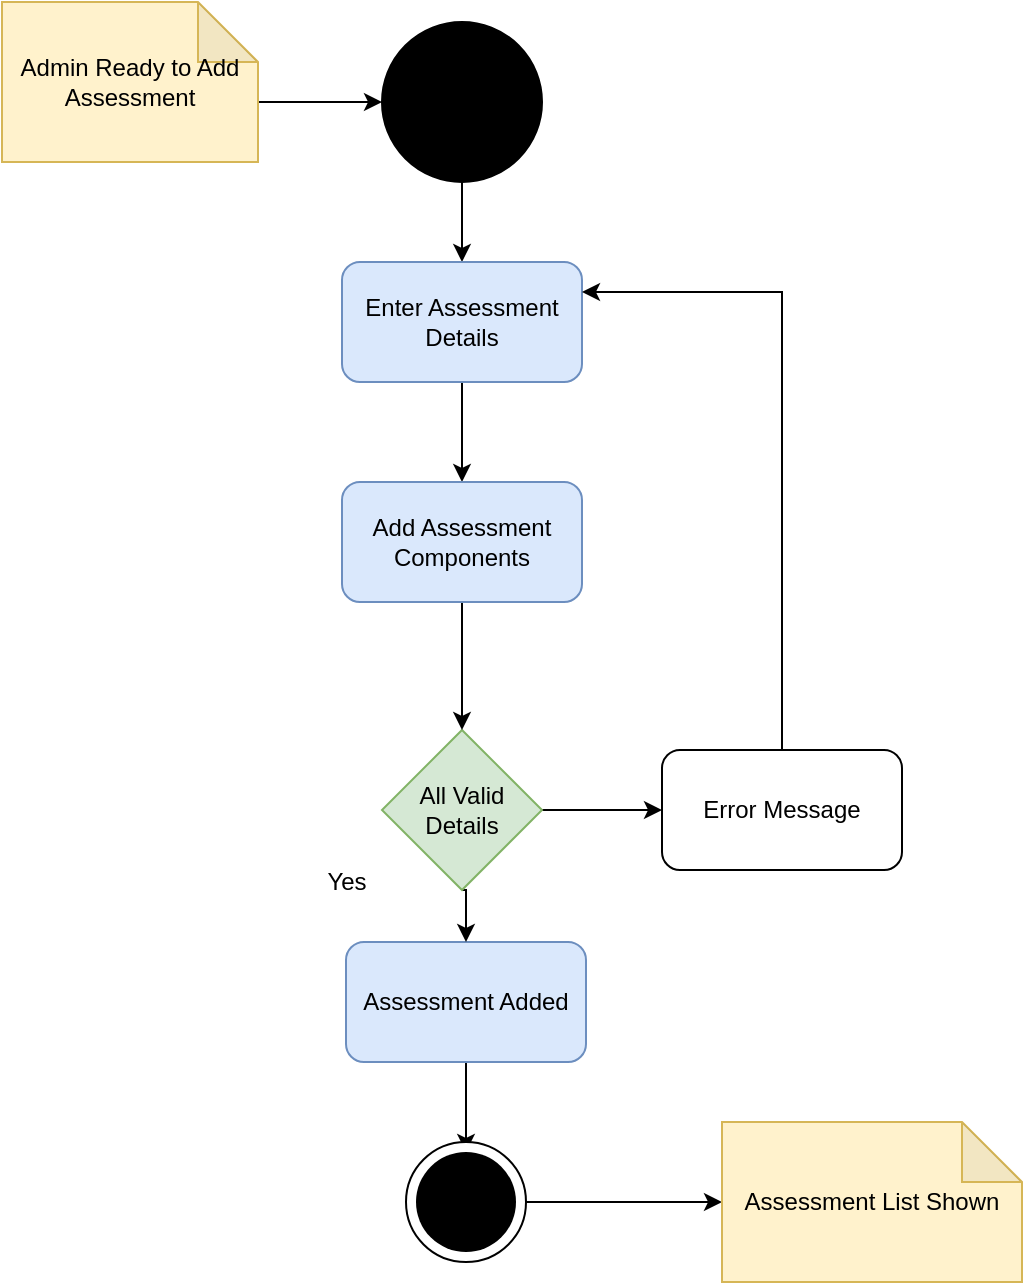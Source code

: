 <mxfile version="24.1.0" type="github">
  <diagram id="C5RBs43oDa-KdzZeNtuy" name="Page-1">
    <mxGraphModel dx="794" dy="454" grid="1" gridSize="10" guides="1" tooltips="1" connect="1" arrows="1" fold="1" page="1" pageScale="1" pageWidth="827" pageHeight="1169" math="0" shadow="0">
      <root>
        <mxCell id="WIyWlLk6GJQsqaUBKTNV-0" />
        <mxCell id="WIyWlLk6GJQsqaUBKTNV-1" parent="WIyWlLk6GJQsqaUBKTNV-0" />
        <mxCell id="WeE_2lh4flHVA_UMSR9k-24" style="edgeStyle=orthogonalEdgeStyle;rounded=0;orthogonalLoop=1;jettySize=auto;html=1;exitX=0.5;exitY=1;exitDx=0;exitDy=0;entryX=0.5;entryY=0;entryDx=0;entryDy=0;" edge="1" parent="WIyWlLk6GJQsqaUBKTNV-1" source="WeE_2lh4flHVA_UMSR9k-25" target="WeE_2lh4flHVA_UMSR9k-35">
          <mxGeometry relative="1" as="geometry" />
        </mxCell>
        <mxCell id="WeE_2lh4flHVA_UMSR9k-25" value="" style="ellipse;whiteSpace=wrap;html=1;aspect=fixed;fillColor=#000000;" vertex="1" parent="WIyWlLk6GJQsqaUBKTNV-1">
          <mxGeometry x="310" y="70" width="80" height="80" as="geometry" />
        </mxCell>
        <mxCell id="WeE_2lh4flHVA_UMSR9k-26" style="edgeStyle=orthogonalEdgeStyle;rounded=0;orthogonalLoop=1;jettySize=auto;html=1;exitX=0;exitY=0;exitDx=128;exitDy=55;exitPerimeter=0;entryX=0;entryY=0.5;entryDx=0;entryDy=0;" edge="1" parent="WIyWlLk6GJQsqaUBKTNV-1" source="WeE_2lh4flHVA_UMSR9k-27" target="WeE_2lh4flHVA_UMSR9k-25">
          <mxGeometry relative="1" as="geometry">
            <Array as="points">
              <mxPoint x="158" y="110" />
            </Array>
          </mxGeometry>
        </mxCell>
        <mxCell id="WeE_2lh4flHVA_UMSR9k-27" value="Admin Ready to Add&lt;br&gt;Assessment" style="shape=note;whiteSpace=wrap;html=1;backgroundOutline=1;darkOpacity=0.05;fillColor=#fff2cc;strokeColor=#d6b656;" vertex="1" parent="WIyWlLk6GJQsqaUBKTNV-1">
          <mxGeometry x="120" y="60" width="128" height="80" as="geometry" />
        </mxCell>
        <mxCell id="WeE_2lh4flHVA_UMSR9k-28" style="edgeStyle=orthogonalEdgeStyle;rounded=0;orthogonalLoop=1;jettySize=auto;html=1;exitX=0.5;exitY=1;exitDx=0;exitDy=0;entryX=0.5;entryY=0;entryDx=0;entryDy=0;entryPerimeter=0;" edge="1" parent="WIyWlLk6GJQsqaUBKTNV-1" source="WeE_2lh4flHVA_UMSR9k-29" target="WeE_2lh4flHVA_UMSR9k-32">
          <mxGeometry relative="1" as="geometry" />
        </mxCell>
        <mxCell id="WeE_2lh4flHVA_UMSR9k-29" value="Assessment Added" style="rounded=1;whiteSpace=wrap;html=1;fillColor=#dae8fc;strokeColor=#6c8ebf;" vertex="1" parent="WIyWlLk6GJQsqaUBKTNV-1">
          <mxGeometry x="292" y="530" width="120" height="60" as="geometry" />
        </mxCell>
        <mxCell id="WeE_2lh4flHVA_UMSR9k-30" style="edgeStyle=orthogonalEdgeStyle;rounded=0;orthogonalLoop=1;jettySize=auto;html=1;exitX=1;exitY=0.5;exitDx=0;exitDy=0;exitPerimeter=0;entryX=0;entryY=0.5;entryDx=0;entryDy=0;entryPerimeter=0;" edge="1" parent="WIyWlLk6GJQsqaUBKTNV-1" source="WeE_2lh4flHVA_UMSR9k-31" target="WeE_2lh4flHVA_UMSR9k-33">
          <mxGeometry relative="1" as="geometry" />
        </mxCell>
        <mxCell id="WeE_2lh4flHVA_UMSR9k-31" value="" style="verticalLabelPosition=bottom;verticalAlign=top;html=1;shape=mxgraph.flowchart.on-page_reference;" vertex="1" parent="WIyWlLk6GJQsqaUBKTNV-1">
          <mxGeometry x="322" y="630" width="60" height="60" as="geometry" />
        </mxCell>
        <mxCell id="WeE_2lh4flHVA_UMSR9k-32" value="" style="verticalLabelPosition=bottom;verticalAlign=top;html=1;shape=mxgraph.flowchart.on-page_reference;fillColor=#000000;strokeColor=none;" vertex="1" parent="WIyWlLk6GJQsqaUBKTNV-1">
          <mxGeometry x="327" y="635" width="50" height="50" as="geometry" />
        </mxCell>
        <mxCell id="WeE_2lh4flHVA_UMSR9k-33" value="Assessment List Shown" style="shape=note;whiteSpace=wrap;html=1;backgroundOutline=1;darkOpacity=0.05;fillColor=#fff2cc;strokeColor=#d6b656;" vertex="1" parent="WIyWlLk6GJQsqaUBKTNV-1">
          <mxGeometry x="480" y="620" width="150" height="80" as="geometry" />
        </mxCell>
        <mxCell id="WeE_2lh4flHVA_UMSR9k-34" style="edgeStyle=orthogonalEdgeStyle;rounded=0;orthogonalLoop=1;jettySize=auto;html=1;exitX=0.5;exitY=1;exitDx=0;exitDy=0;entryX=0.5;entryY=0;entryDx=0;entryDy=0;" edge="1" parent="WIyWlLk6GJQsqaUBKTNV-1" source="WeE_2lh4flHVA_UMSR9k-35" target="WeE_2lh4flHVA_UMSR9k-43">
          <mxGeometry relative="1" as="geometry" />
        </mxCell>
        <mxCell id="WeE_2lh4flHVA_UMSR9k-35" value="Enter Assessment Details" style="rounded=1;whiteSpace=wrap;html=1;fillColor=#dae8fc;strokeColor=#6c8ebf;" vertex="1" parent="WIyWlLk6GJQsqaUBKTNV-1">
          <mxGeometry x="290" y="190" width="120" height="60" as="geometry" />
        </mxCell>
        <mxCell id="WeE_2lh4flHVA_UMSR9k-36" style="edgeStyle=orthogonalEdgeStyle;rounded=0;orthogonalLoop=1;jettySize=auto;html=1;exitX=0.5;exitY=1;exitDx=0;exitDy=0;entryX=0.5;entryY=0;entryDx=0;entryDy=0;" edge="1" parent="WIyWlLk6GJQsqaUBKTNV-1" source="WeE_2lh4flHVA_UMSR9k-38" target="WeE_2lh4flHVA_UMSR9k-29">
          <mxGeometry relative="1" as="geometry" />
        </mxCell>
        <mxCell id="WeE_2lh4flHVA_UMSR9k-37" style="edgeStyle=orthogonalEdgeStyle;rounded=0;orthogonalLoop=1;jettySize=auto;html=1;exitX=1;exitY=0.5;exitDx=0;exitDy=0;entryX=0;entryY=0.5;entryDx=0;entryDy=0;" edge="1" parent="WIyWlLk6GJQsqaUBKTNV-1" source="WeE_2lh4flHVA_UMSR9k-38" target="WeE_2lh4flHVA_UMSR9k-40">
          <mxGeometry relative="1" as="geometry" />
        </mxCell>
        <mxCell id="WeE_2lh4flHVA_UMSR9k-38" value="All Valid Details" style="rhombus;whiteSpace=wrap;html=1;fillColor=#d5e8d4;strokeColor=#82b366;" vertex="1" parent="WIyWlLk6GJQsqaUBKTNV-1">
          <mxGeometry x="310" y="424" width="80" height="80" as="geometry" />
        </mxCell>
        <mxCell id="WeE_2lh4flHVA_UMSR9k-39" style="edgeStyle=orthogonalEdgeStyle;rounded=0;orthogonalLoop=1;jettySize=auto;html=1;exitX=0.5;exitY=0;exitDx=0;exitDy=0;entryX=1;entryY=0.25;entryDx=0;entryDy=0;" edge="1" parent="WIyWlLk6GJQsqaUBKTNV-1" source="WeE_2lh4flHVA_UMSR9k-40" target="WeE_2lh4flHVA_UMSR9k-35">
          <mxGeometry relative="1" as="geometry" />
        </mxCell>
        <mxCell id="WeE_2lh4flHVA_UMSR9k-40" value="Error Message" style="rounded=1;whiteSpace=wrap;html=1;" vertex="1" parent="WIyWlLk6GJQsqaUBKTNV-1">
          <mxGeometry x="450" y="434" width="120" height="60" as="geometry" />
        </mxCell>
        <mxCell id="WeE_2lh4flHVA_UMSR9k-41" value="Yes" style="text;html=1;align=center;verticalAlign=middle;resizable=0;points=[];autosize=1;strokeColor=none;fillColor=none;" vertex="1" parent="WIyWlLk6GJQsqaUBKTNV-1">
          <mxGeometry x="272" y="485" width="40" height="30" as="geometry" />
        </mxCell>
        <mxCell id="WeE_2lh4flHVA_UMSR9k-42" style="edgeStyle=orthogonalEdgeStyle;rounded=0;orthogonalLoop=1;jettySize=auto;html=1;exitX=0.5;exitY=1;exitDx=0;exitDy=0;" edge="1" parent="WIyWlLk6GJQsqaUBKTNV-1" source="WeE_2lh4flHVA_UMSR9k-43" target="WeE_2lh4flHVA_UMSR9k-38">
          <mxGeometry relative="1" as="geometry" />
        </mxCell>
        <mxCell id="WeE_2lh4flHVA_UMSR9k-43" value="Add Assessment Components" style="rounded=1;whiteSpace=wrap;html=1;fillColor=#dae8fc;strokeColor=#6c8ebf;" vertex="1" parent="WIyWlLk6GJQsqaUBKTNV-1">
          <mxGeometry x="290" y="300" width="120" height="60" as="geometry" />
        </mxCell>
      </root>
    </mxGraphModel>
  </diagram>
</mxfile>
